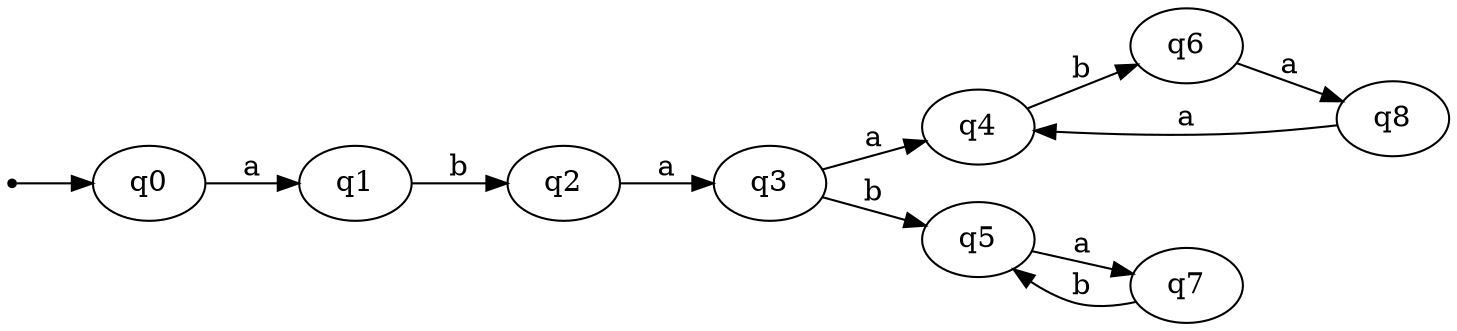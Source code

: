 digraph{
    rankdir=LR;
    inic[shape=point];

    inic->q0;

    q0->q1 [label="a"];
    q1->q2 [label="b"];
    q2->q3 [label="a"];
    q3->q4 [label="a"];
    q3->q5 [label="b"];
    q4->q6 [label="b"];
    q5->q7 [label="a"];
    q6->q8 [label="a"];
    q7->q5 [label="b"];
    q8->q4 [label="a"];
}
//State q0: {0, 1, 4}

//State q1: {2, 5}

//State q2: {3, 6}

//State q3: {2, 7}

//State q4: {5}

//State q5: {3}

//State q6: {6}

//State q7: {2}

//State q8: {7}

